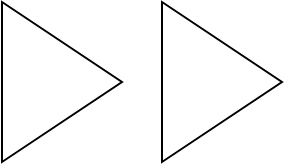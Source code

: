 <mxfile version="22.0.8" type="github">
  <diagram name="第 1 页" id="zb4yxv78aIrdXpAqasZd">
    <mxGraphModel dx="823" dy="545" grid="1" gridSize="10" guides="1" tooltips="1" connect="1" arrows="1" fold="1" page="1" pageScale="1" pageWidth="827" pageHeight="1169" math="0" shadow="0">
      <root>
        <mxCell id="0" />
        <mxCell id="1" parent="0" />
        <mxCell id="bDtl_CRUrRyryX_wpkh0-1" value="" style="triangle;whiteSpace=wrap;html=1;" vertex="1" parent="1">
          <mxGeometry x="220" y="230" width="60" height="80" as="geometry" />
        </mxCell>
        <mxCell id="bDtl_CRUrRyryX_wpkh0-2" value="" style="triangle;whiteSpace=wrap;html=1;" vertex="1" parent="1">
          <mxGeometry x="300" y="230" width="60" height="80" as="geometry" />
        </mxCell>
      </root>
    </mxGraphModel>
  </diagram>
</mxfile>

